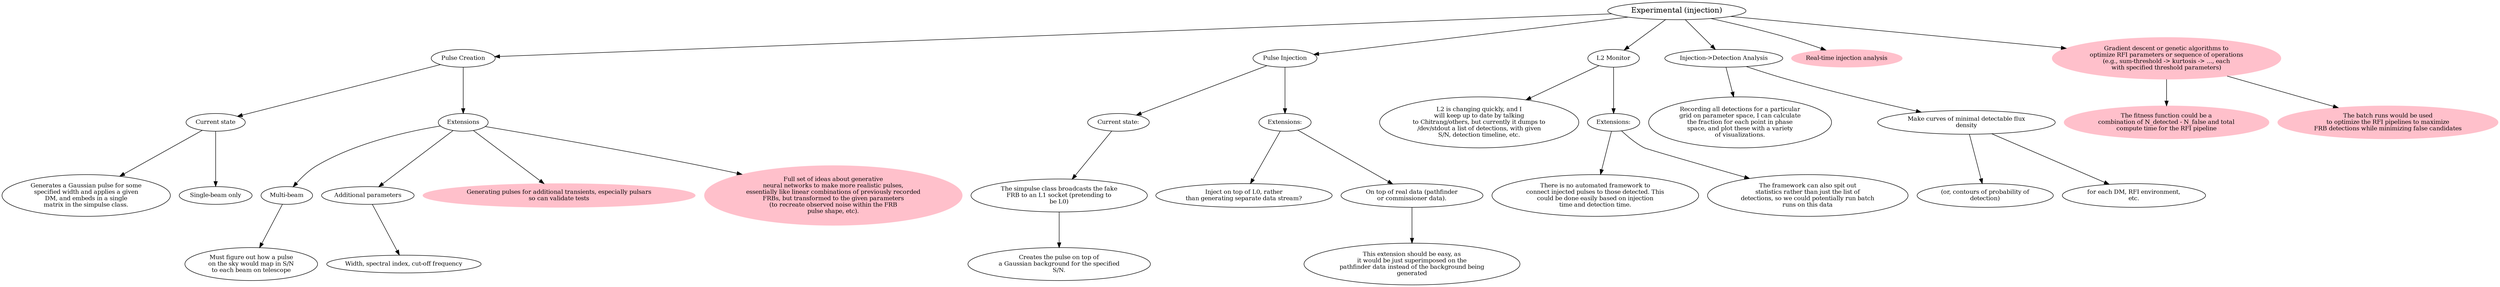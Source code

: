 digraph mygraph {
//layout="sfdp";
overlap="prism";
splines="true";
B2 [fontsize=15 label="Experimental (injection)"];
B2 -> C4 ;
C4 [fontsize=12 label="Pulse Creation"];
//C4 -> D7 ;
//D7 [fontsize=12 label="Simpulse"]
C4 -> E1 ;
E1 [fontsize=12 label="Current state"]
E1 -> F1 ;
F1 [fontsize=12 label="Generates a Gaussian pulse for some\nspecified width and applies a given\nDM, and embeds in a single\nmatrix in the simpulse class."];
E1 -> F2 ;
F2 [fontsize=12 label="Single-beam only"];
C4 -> D8;
D8 [fontsize=12 label="Extensions"];
D8 -> E2 ;
E2 [fontsize=12 label="Multi-beam"];
E2 -> F3 ;
F3 [fontsize=12 label="Must figure out how a pulse\non the sky would map in S/N\nto each beam on telescope"];
D8 -> E3 ;
E3 [fontsize=12 label="Additional parameters"];
E3 -> F4 ;
F4 [fontsize=12 label="Width, spectral index, cut-off frequency"];
F5 [color="pink" style="filled" fontsize=12 label="Generating pulses for additional transients, especially pulsars\nso can validate tests"];
F6 [color="pink" style="filled" fontsize=12 label="Full set of ideas about generative\nneural networks to make more realistic pulses,\nessentially like linear combinations of previously recorded\nFRBs, but transformed to the given parameters\n(to recreate observed noise within the FRB\npulse shape, etc)."];
D8 -> F6;
D8 -> F5;
B2 -> C5 ;
C5 [fontsize=12 label="Pulse Injection"];
C5 -> D9 ;
D9 [fontsize=12 label="Current state:"];
D9 -> E5 ;
E5 [fontsize=12 label="The simpulse class broadcasts the fake\nFRB to an L1 socket (pretending to\nbe L0)"];
E5 -> F7 ;
F7 [fontsize=12 label="Creates the pulse on top of\na Gaussian background for the specified\nS/N."];
C5 -> D10 ;
D10 [fontsize=12 label="Extensions:"];
D10 -> E6 ;
E6 [fontsize=12 label="Inject on top of L0, rather\nthan generating separate data stream?"];
D10 -> E7 ;
E7 [fontsize=12 label="On top of real data (pathfinder\nor commissioner data)."];
E7 -> F8 ;
F8 [fontsize=12 label="This extension should be easy, as\nit would be just superimposed on the\npathfinder data instead of the background being\ngenerated"];
B2 -> C6 ;
C6 [fontsize=12 label="L2 Monitor"];
C6 -> C61 ;
C61 [fontsize=12 label="L2 is changing quickly, and I\nwill keep up to date by talking\nto Chitrang/others, but currently it dumps to\n/dev/stdout a list of detections, with given\nS/N, detection timeline, etc."];
C6 -> C62 ;
C62 [fontsize=12 label="Extensions:"];
C62 -> C621 ;
C621 [fontsize=12 label="There is no automated framework to\nconnect injected pulses to those detected. This\ncould be done easily based on injection\ntime and detection time."];
C62 -> C622 ;
C622 [fontsize=12 label="The framework can also spit out\nstatistics rather than just the list of\ndetections, so we could potentially run batch\nruns on this data"];
B2 -> C7 ;
C7 [fontsize=12 label="Injection->Detection Analysis"];
C7 -> C71 ;
C71 [fontsize=12 label="Recording all detections for a particular\ngrid on parameter space, I can calculate\nthe fraction for each point in phase\nspace, and plot these with a variety\nof visualizations."];
C7 -> C72 ;
C72 [fontsize=12 label="Make curves of minimal detectable flux\ndensity"];
C72 -> C721 ;
C721 [fontsize=12 label="(or, contours of probability of\ndetection)"];
C72 -> C722 ;
C722 [fontsize=12 label="for each DM, RFI environment,\netc."];
B2 -> C81;
C81 [color="pink" style="filled" fontsize=12 label="Real-time injection analysis"];
B2 -> C82;
C82 [color="pink" style="filled" fontsize=12 label="Gradient descent or genetic algorithms to\noptimize RFI parameters or sequence of operations\n(e.g., sum-threshold -> kurtosis -> ..., each\nwith specified threshold parameters)"];
C82 -> C821 ;
C821 [color="pink" style="filled" fontsize=12 label="The fitness function could be a\ncombination of N_detected - N_false and total\ncompute time for the RFI pipeline"];
C82 -> C822 ;
C822 [color="pink" style="filled" fontsize=12 label="The batch runs would be used\nto optimize the RFI pipelines to maximize\nFRB detections while minimizing false candidates"];
}
